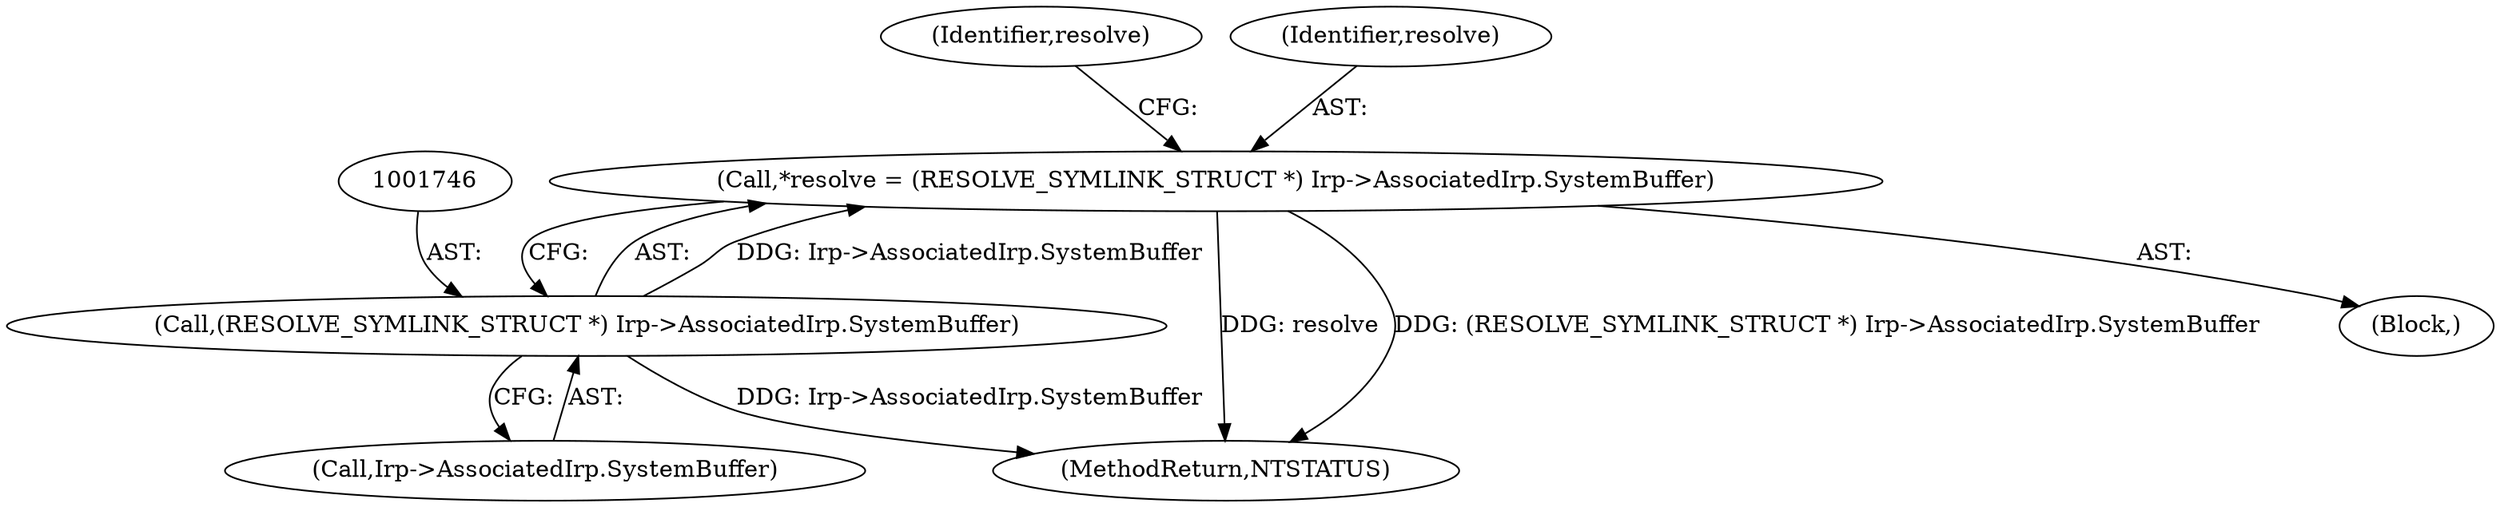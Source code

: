 digraph "0_VeraCrypt_f30f9339c9a0b9bbcc6f5ad38804af39db1f479e@pointer" {
"1001743" [label="(Call,*resolve = (RESOLVE_SYMLINK_STRUCT *) Irp->AssociatedIrp.SystemBuffer)"];
"1001745" [label="(Call,(RESOLVE_SYMLINK_STRUCT *) Irp->AssociatedIrp.SystemBuffer)"];
"1001756" [label="(Identifier,resolve)"];
"1001745" [label="(Call,(RESOLVE_SYMLINK_STRUCT *) Irp->AssociatedIrp.SystemBuffer)"];
"1001744" [label="(Identifier,resolve)"];
"1003200" [label="(MethodReturn,NTSTATUS)"];
"1001741" [label="(Block,)"];
"1001747" [label="(Call,Irp->AssociatedIrp.SystemBuffer)"];
"1001743" [label="(Call,*resolve = (RESOLVE_SYMLINK_STRUCT *) Irp->AssociatedIrp.SystemBuffer)"];
"1001743" -> "1001741"  [label="AST: "];
"1001743" -> "1001745"  [label="CFG: "];
"1001744" -> "1001743"  [label="AST: "];
"1001745" -> "1001743"  [label="AST: "];
"1001756" -> "1001743"  [label="CFG: "];
"1001743" -> "1003200"  [label="DDG: resolve"];
"1001743" -> "1003200"  [label="DDG: (RESOLVE_SYMLINK_STRUCT *) Irp->AssociatedIrp.SystemBuffer"];
"1001745" -> "1001743"  [label="DDG: Irp->AssociatedIrp.SystemBuffer"];
"1001745" -> "1001747"  [label="CFG: "];
"1001746" -> "1001745"  [label="AST: "];
"1001747" -> "1001745"  [label="AST: "];
"1001745" -> "1003200"  [label="DDG: Irp->AssociatedIrp.SystemBuffer"];
}
